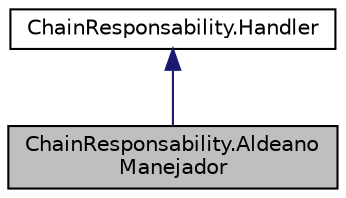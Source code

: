 digraph "ChainResponsability.AldeanoManejador"
{
 // LATEX_PDF_SIZE
  edge [fontname="Helvetica",fontsize="10",labelfontname="Helvetica",labelfontsize="10"];
  node [fontname="Helvetica",fontsize="10",shape=record];
  Node1 [label="ChainResponsability.Aldeano\lManejador",height=0.2,width=0.4,color="black", fillcolor="grey75", style="filled", fontcolor="black",tooltip=" "];
  Node2 -> Node1 [dir="back",color="midnightblue",fontsize="10",style="solid",fontname="Helvetica"];
  Node2 [label="ChainResponsability.Handler",height=0.2,width=0.4,color="black", fillcolor="white", style="filled",URL="$class_chain_responsability_1_1_handler.html",tooltip=" "];
}

